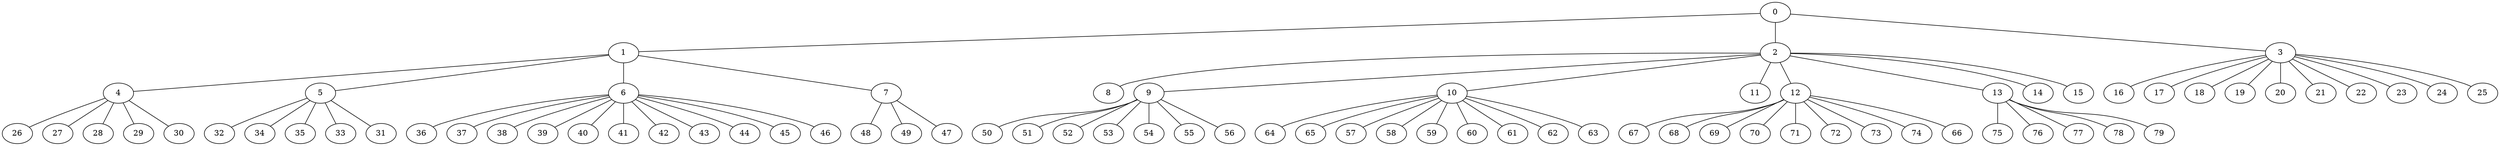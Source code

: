
graph graphname {
    0 -- 1
0 -- 2
0 -- 3
1 -- 4
1 -- 5
1 -- 6
1 -- 7
2 -- 8
2 -- 9
2 -- 10
2 -- 11
2 -- 12
2 -- 13
2 -- 14
2 -- 15
3 -- 16
3 -- 17
3 -- 18
3 -- 19
3 -- 20
3 -- 21
3 -- 22
3 -- 23
3 -- 24
3 -- 25
4 -- 26
4 -- 27
4 -- 28
4 -- 29
4 -- 30
5 -- 32
5 -- 34
5 -- 35
5 -- 33
5 -- 31
6 -- 36
6 -- 37
6 -- 38
6 -- 39
6 -- 40
6 -- 41
6 -- 42
6 -- 43
6 -- 44
6 -- 45
6 -- 46
7 -- 48
7 -- 49
7 -- 47
9 -- 50
9 -- 51
9 -- 52
9 -- 53
9 -- 54
9 -- 55
9 -- 56
10 -- 64
10 -- 65
10 -- 57
10 -- 58
10 -- 59
10 -- 60
10 -- 61
10 -- 62
10 -- 63
12 -- 67
12 -- 68
12 -- 69
12 -- 70
12 -- 71
12 -- 72
12 -- 73
12 -- 74
12 -- 66
13 -- 75
13 -- 76
13 -- 77
13 -- 78
13 -- 79

}
